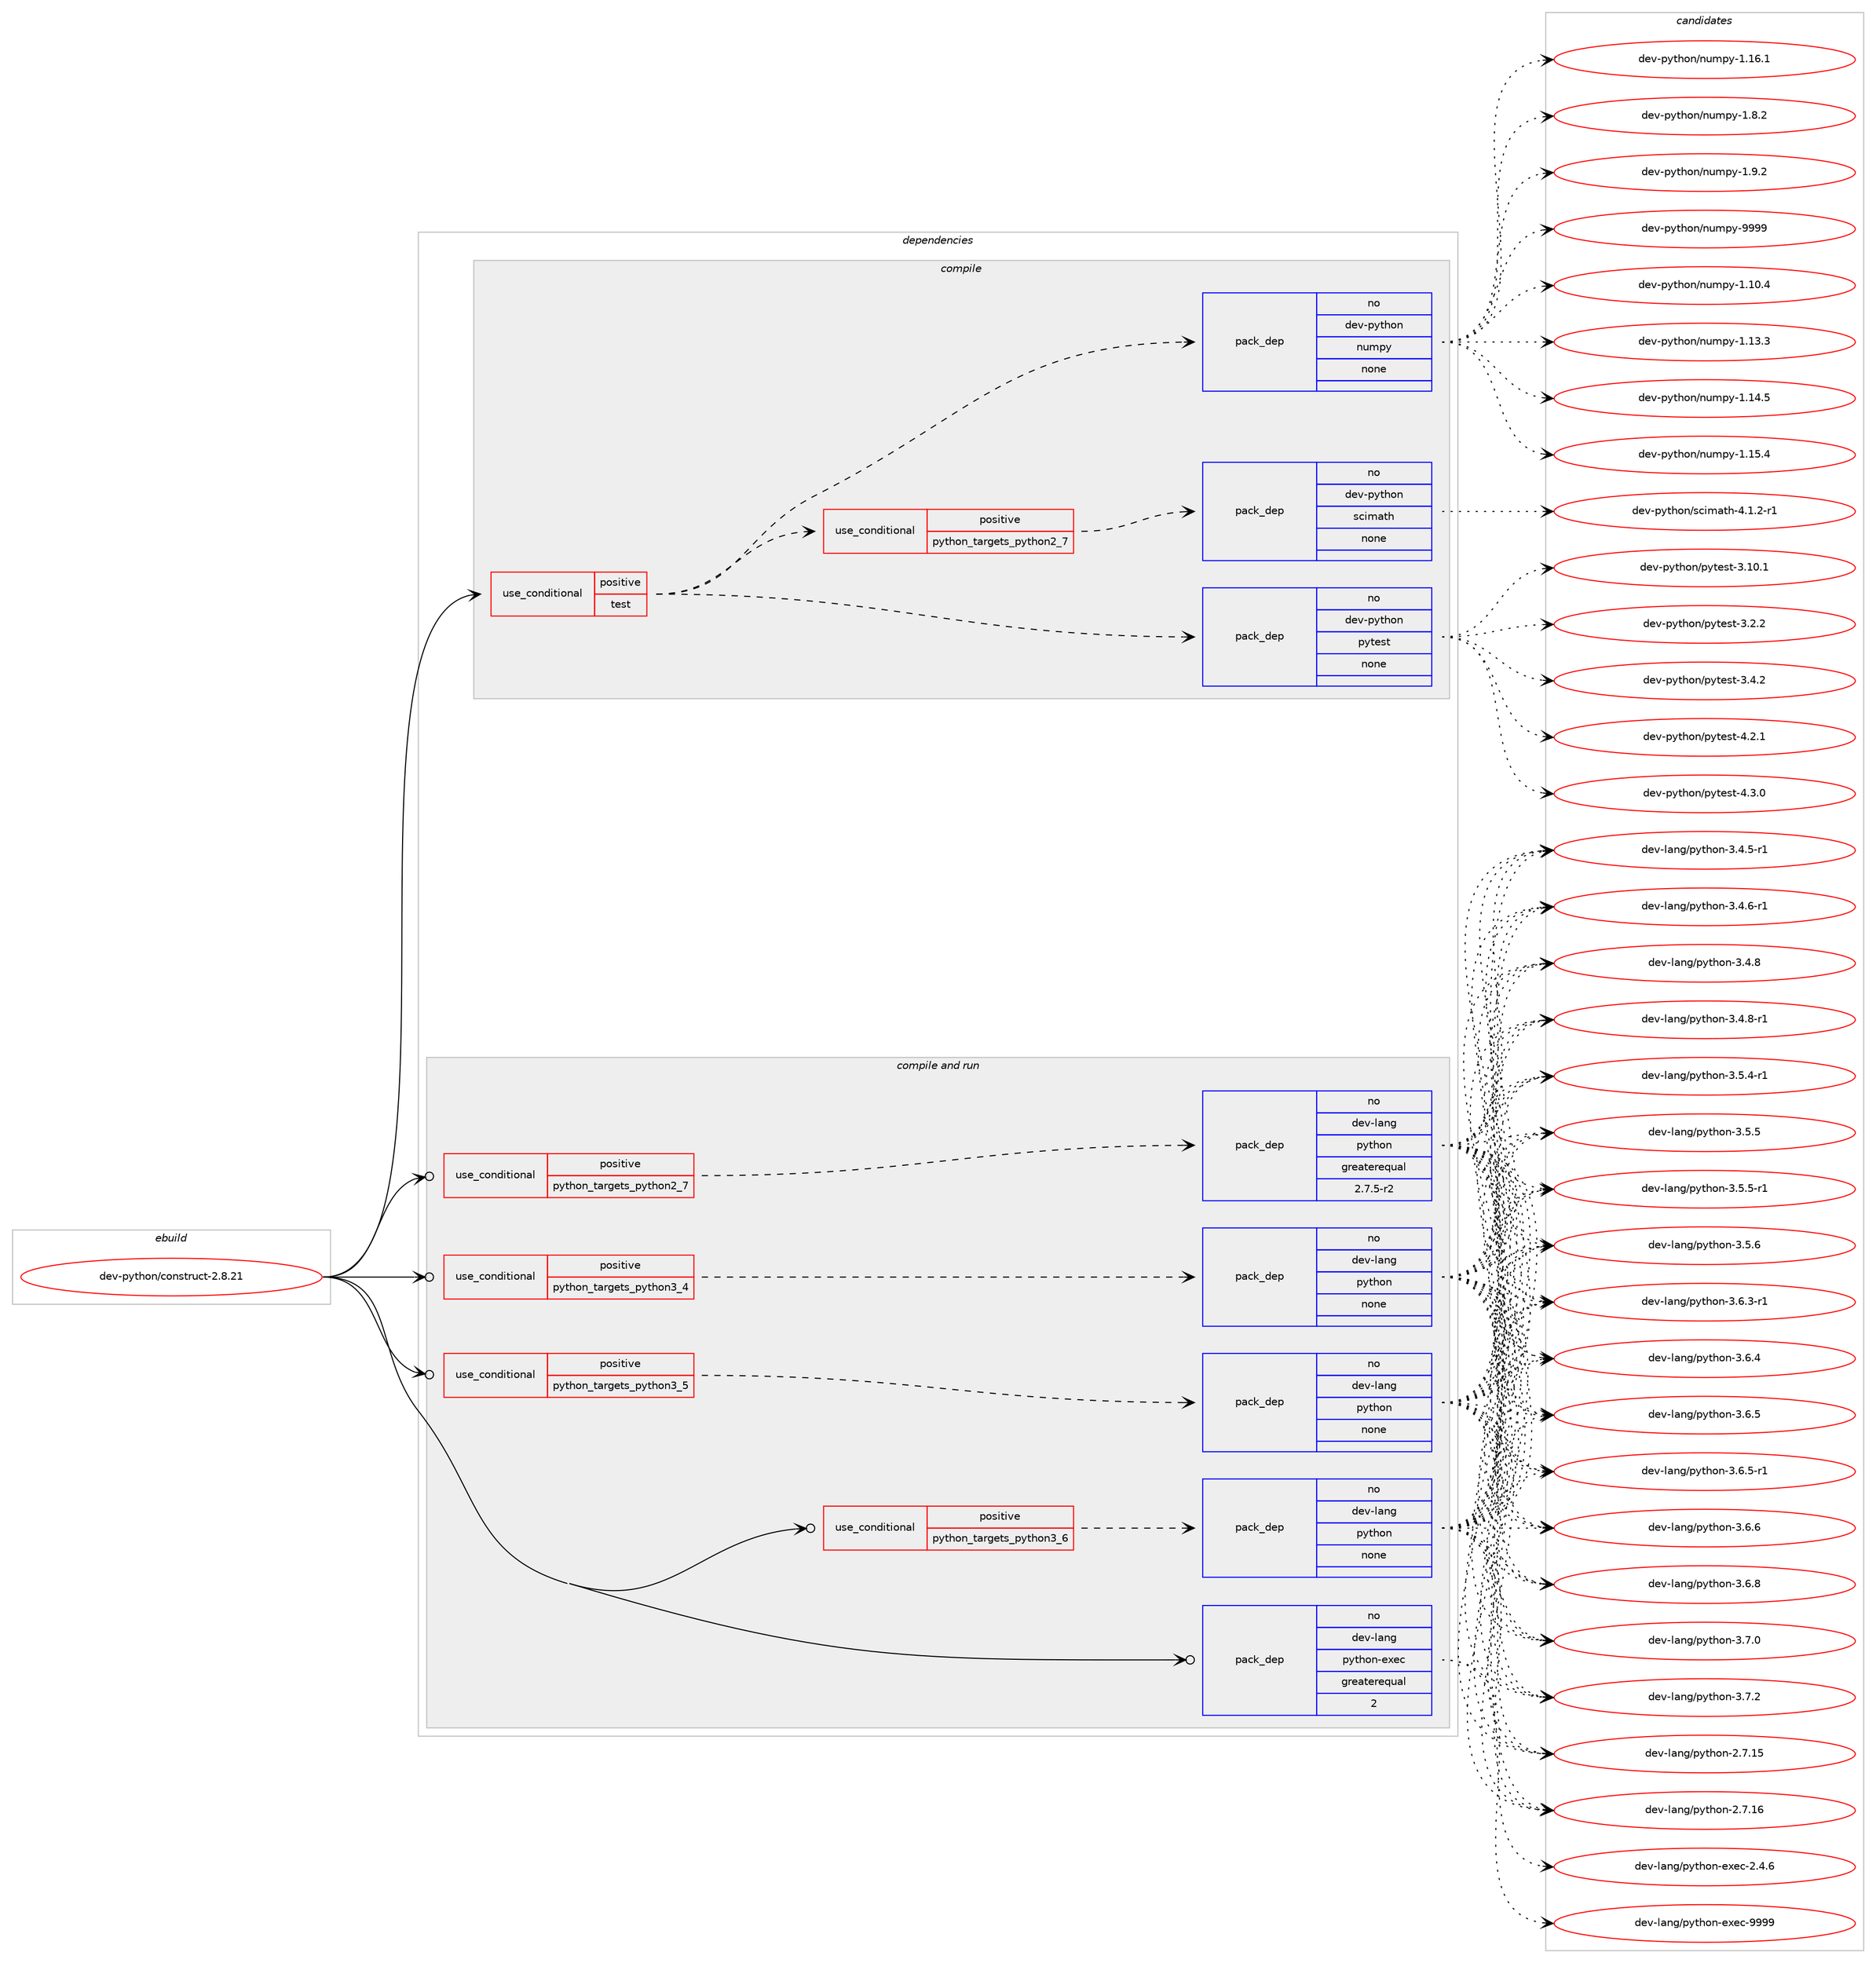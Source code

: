 digraph prolog {

# *************
# Graph options
# *************

newrank=true;
concentrate=true;
compound=true;
graph [rankdir=LR,fontname=Helvetica,fontsize=10,ranksep=1.5];#, ranksep=2.5, nodesep=0.2];
edge  [arrowhead=vee];
node  [fontname=Helvetica,fontsize=10];

# **********
# The ebuild
# **********

subgraph cluster_leftcol {
color=gray;
rank=same;
label=<<i>ebuild</i>>;
id [label="dev-python/construct-2.8.21", color=red, width=4, href="../dev-python/construct-2.8.21.svg"];
}

# ****************
# The dependencies
# ****************

subgraph cluster_midcol {
color=gray;
label=<<i>dependencies</i>>;
subgraph cluster_compile {
fillcolor="#eeeeee";
style=filled;
label=<<i>compile</i>>;
subgraph cond372673 {
dependency1404185 [label=<<TABLE BORDER="0" CELLBORDER="1" CELLSPACING="0" CELLPADDING="4"><TR><TD ROWSPAN="3" CELLPADDING="10">use_conditional</TD></TR><TR><TD>positive</TD></TR><TR><TD>test</TD></TR></TABLE>>, shape=none, color=red];
subgraph pack1008277 {
dependency1404186 [label=<<TABLE BORDER="0" CELLBORDER="1" CELLSPACING="0" CELLPADDING="4" WIDTH="220"><TR><TD ROWSPAN="6" CELLPADDING="30">pack_dep</TD></TR><TR><TD WIDTH="110">no</TD></TR><TR><TD>dev-python</TD></TR><TR><TD>numpy</TD></TR><TR><TD>none</TD></TR><TR><TD></TD></TR></TABLE>>, shape=none, color=blue];
}
dependency1404185:e -> dependency1404186:w [weight=20,style="dashed",arrowhead="vee"];
subgraph pack1008278 {
dependency1404187 [label=<<TABLE BORDER="0" CELLBORDER="1" CELLSPACING="0" CELLPADDING="4" WIDTH="220"><TR><TD ROWSPAN="6" CELLPADDING="30">pack_dep</TD></TR><TR><TD WIDTH="110">no</TD></TR><TR><TD>dev-python</TD></TR><TR><TD>pytest</TD></TR><TR><TD>none</TD></TR><TR><TD></TD></TR></TABLE>>, shape=none, color=blue];
}
dependency1404185:e -> dependency1404187:w [weight=20,style="dashed",arrowhead="vee"];
subgraph cond372674 {
dependency1404188 [label=<<TABLE BORDER="0" CELLBORDER="1" CELLSPACING="0" CELLPADDING="4"><TR><TD ROWSPAN="3" CELLPADDING="10">use_conditional</TD></TR><TR><TD>positive</TD></TR><TR><TD>python_targets_python2_7</TD></TR></TABLE>>, shape=none, color=red];
subgraph pack1008279 {
dependency1404189 [label=<<TABLE BORDER="0" CELLBORDER="1" CELLSPACING="0" CELLPADDING="4" WIDTH="220"><TR><TD ROWSPAN="6" CELLPADDING="30">pack_dep</TD></TR><TR><TD WIDTH="110">no</TD></TR><TR><TD>dev-python</TD></TR><TR><TD>scimath</TD></TR><TR><TD>none</TD></TR><TR><TD></TD></TR></TABLE>>, shape=none, color=blue];
}
dependency1404188:e -> dependency1404189:w [weight=20,style="dashed",arrowhead="vee"];
}
dependency1404185:e -> dependency1404188:w [weight=20,style="dashed",arrowhead="vee"];
}
id:e -> dependency1404185:w [weight=20,style="solid",arrowhead="vee"];
}
subgraph cluster_compileandrun {
fillcolor="#eeeeee";
style=filled;
label=<<i>compile and run</i>>;
subgraph cond372675 {
dependency1404190 [label=<<TABLE BORDER="0" CELLBORDER="1" CELLSPACING="0" CELLPADDING="4"><TR><TD ROWSPAN="3" CELLPADDING="10">use_conditional</TD></TR><TR><TD>positive</TD></TR><TR><TD>python_targets_python2_7</TD></TR></TABLE>>, shape=none, color=red];
subgraph pack1008280 {
dependency1404191 [label=<<TABLE BORDER="0" CELLBORDER="1" CELLSPACING="0" CELLPADDING="4" WIDTH="220"><TR><TD ROWSPAN="6" CELLPADDING="30">pack_dep</TD></TR><TR><TD WIDTH="110">no</TD></TR><TR><TD>dev-lang</TD></TR><TR><TD>python</TD></TR><TR><TD>greaterequal</TD></TR><TR><TD>2.7.5-r2</TD></TR></TABLE>>, shape=none, color=blue];
}
dependency1404190:e -> dependency1404191:w [weight=20,style="dashed",arrowhead="vee"];
}
id:e -> dependency1404190:w [weight=20,style="solid",arrowhead="odotvee"];
subgraph cond372676 {
dependency1404192 [label=<<TABLE BORDER="0" CELLBORDER="1" CELLSPACING="0" CELLPADDING="4"><TR><TD ROWSPAN="3" CELLPADDING="10">use_conditional</TD></TR><TR><TD>positive</TD></TR><TR><TD>python_targets_python3_4</TD></TR></TABLE>>, shape=none, color=red];
subgraph pack1008281 {
dependency1404193 [label=<<TABLE BORDER="0" CELLBORDER="1" CELLSPACING="0" CELLPADDING="4" WIDTH="220"><TR><TD ROWSPAN="6" CELLPADDING="30">pack_dep</TD></TR><TR><TD WIDTH="110">no</TD></TR><TR><TD>dev-lang</TD></TR><TR><TD>python</TD></TR><TR><TD>none</TD></TR><TR><TD></TD></TR></TABLE>>, shape=none, color=blue];
}
dependency1404192:e -> dependency1404193:w [weight=20,style="dashed",arrowhead="vee"];
}
id:e -> dependency1404192:w [weight=20,style="solid",arrowhead="odotvee"];
subgraph cond372677 {
dependency1404194 [label=<<TABLE BORDER="0" CELLBORDER="1" CELLSPACING="0" CELLPADDING="4"><TR><TD ROWSPAN="3" CELLPADDING="10">use_conditional</TD></TR><TR><TD>positive</TD></TR><TR><TD>python_targets_python3_5</TD></TR></TABLE>>, shape=none, color=red];
subgraph pack1008282 {
dependency1404195 [label=<<TABLE BORDER="0" CELLBORDER="1" CELLSPACING="0" CELLPADDING="4" WIDTH="220"><TR><TD ROWSPAN="6" CELLPADDING="30">pack_dep</TD></TR><TR><TD WIDTH="110">no</TD></TR><TR><TD>dev-lang</TD></TR><TR><TD>python</TD></TR><TR><TD>none</TD></TR><TR><TD></TD></TR></TABLE>>, shape=none, color=blue];
}
dependency1404194:e -> dependency1404195:w [weight=20,style="dashed",arrowhead="vee"];
}
id:e -> dependency1404194:w [weight=20,style="solid",arrowhead="odotvee"];
subgraph cond372678 {
dependency1404196 [label=<<TABLE BORDER="0" CELLBORDER="1" CELLSPACING="0" CELLPADDING="4"><TR><TD ROWSPAN="3" CELLPADDING="10">use_conditional</TD></TR><TR><TD>positive</TD></TR><TR><TD>python_targets_python3_6</TD></TR></TABLE>>, shape=none, color=red];
subgraph pack1008283 {
dependency1404197 [label=<<TABLE BORDER="0" CELLBORDER="1" CELLSPACING="0" CELLPADDING="4" WIDTH="220"><TR><TD ROWSPAN="6" CELLPADDING="30">pack_dep</TD></TR><TR><TD WIDTH="110">no</TD></TR><TR><TD>dev-lang</TD></TR><TR><TD>python</TD></TR><TR><TD>none</TD></TR><TR><TD></TD></TR></TABLE>>, shape=none, color=blue];
}
dependency1404196:e -> dependency1404197:w [weight=20,style="dashed",arrowhead="vee"];
}
id:e -> dependency1404196:w [weight=20,style="solid",arrowhead="odotvee"];
subgraph pack1008284 {
dependency1404198 [label=<<TABLE BORDER="0" CELLBORDER="1" CELLSPACING="0" CELLPADDING="4" WIDTH="220"><TR><TD ROWSPAN="6" CELLPADDING="30">pack_dep</TD></TR><TR><TD WIDTH="110">no</TD></TR><TR><TD>dev-lang</TD></TR><TR><TD>python-exec</TD></TR><TR><TD>greaterequal</TD></TR><TR><TD>2</TD></TR></TABLE>>, shape=none, color=blue];
}
id:e -> dependency1404198:w [weight=20,style="solid",arrowhead="odotvee"];
}
subgraph cluster_run {
fillcolor="#eeeeee";
style=filled;
label=<<i>run</i>>;
}
}

# **************
# The candidates
# **************

subgraph cluster_choices {
rank=same;
color=gray;
label=<<i>candidates</i>>;

subgraph choice1008277 {
color=black;
nodesep=1;
choice100101118451121211161041111104711011710911212145494649484652 [label="dev-python/numpy-1.10.4", color=red, width=4,href="../dev-python/numpy-1.10.4.svg"];
choice100101118451121211161041111104711011710911212145494649514651 [label="dev-python/numpy-1.13.3", color=red, width=4,href="../dev-python/numpy-1.13.3.svg"];
choice100101118451121211161041111104711011710911212145494649524653 [label="dev-python/numpy-1.14.5", color=red, width=4,href="../dev-python/numpy-1.14.5.svg"];
choice100101118451121211161041111104711011710911212145494649534652 [label="dev-python/numpy-1.15.4", color=red, width=4,href="../dev-python/numpy-1.15.4.svg"];
choice100101118451121211161041111104711011710911212145494649544649 [label="dev-python/numpy-1.16.1", color=red, width=4,href="../dev-python/numpy-1.16.1.svg"];
choice1001011184511212111610411111047110117109112121454946564650 [label="dev-python/numpy-1.8.2", color=red, width=4,href="../dev-python/numpy-1.8.2.svg"];
choice1001011184511212111610411111047110117109112121454946574650 [label="dev-python/numpy-1.9.2", color=red, width=4,href="../dev-python/numpy-1.9.2.svg"];
choice10010111845112121116104111110471101171091121214557575757 [label="dev-python/numpy-9999", color=red, width=4,href="../dev-python/numpy-9999.svg"];
dependency1404186:e -> choice100101118451121211161041111104711011710911212145494649484652:w [style=dotted,weight="100"];
dependency1404186:e -> choice100101118451121211161041111104711011710911212145494649514651:w [style=dotted,weight="100"];
dependency1404186:e -> choice100101118451121211161041111104711011710911212145494649524653:w [style=dotted,weight="100"];
dependency1404186:e -> choice100101118451121211161041111104711011710911212145494649534652:w [style=dotted,weight="100"];
dependency1404186:e -> choice100101118451121211161041111104711011710911212145494649544649:w [style=dotted,weight="100"];
dependency1404186:e -> choice1001011184511212111610411111047110117109112121454946564650:w [style=dotted,weight="100"];
dependency1404186:e -> choice1001011184511212111610411111047110117109112121454946574650:w [style=dotted,weight="100"];
dependency1404186:e -> choice10010111845112121116104111110471101171091121214557575757:w [style=dotted,weight="100"];
}
subgraph choice1008278 {
color=black;
nodesep=1;
choice100101118451121211161041111104711212111610111511645514649484649 [label="dev-python/pytest-3.10.1", color=red, width=4,href="../dev-python/pytest-3.10.1.svg"];
choice1001011184511212111610411111047112121116101115116455146504650 [label="dev-python/pytest-3.2.2", color=red, width=4,href="../dev-python/pytest-3.2.2.svg"];
choice1001011184511212111610411111047112121116101115116455146524650 [label="dev-python/pytest-3.4.2", color=red, width=4,href="../dev-python/pytest-3.4.2.svg"];
choice1001011184511212111610411111047112121116101115116455246504649 [label="dev-python/pytest-4.2.1", color=red, width=4,href="../dev-python/pytest-4.2.1.svg"];
choice1001011184511212111610411111047112121116101115116455246514648 [label="dev-python/pytest-4.3.0", color=red, width=4,href="../dev-python/pytest-4.3.0.svg"];
dependency1404187:e -> choice100101118451121211161041111104711212111610111511645514649484649:w [style=dotted,weight="100"];
dependency1404187:e -> choice1001011184511212111610411111047112121116101115116455146504650:w [style=dotted,weight="100"];
dependency1404187:e -> choice1001011184511212111610411111047112121116101115116455146524650:w [style=dotted,weight="100"];
dependency1404187:e -> choice1001011184511212111610411111047112121116101115116455246504649:w [style=dotted,weight="100"];
dependency1404187:e -> choice1001011184511212111610411111047112121116101115116455246514648:w [style=dotted,weight="100"];
}
subgraph choice1008279 {
color=black;
nodesep=1;
choice100101118451121211161041111104711599105109971161044552464946504511449 [label="dev-python/scimath-4.1.2-r1", color=red, width=4,href="../dev-python/scimath-4.1.2-r1.svg"];
dependency1404189:e -> choice100101118451121211161041111104711599105109971161044552464946504511449:w [style=dotted,weight="100"];
}
subgraph choice1008280 {
color=black;
nodesep=1;
choice10010111845108971101034711212111610411111045504655464953 [label="dev-lang/python-2.7.15", color=red, width=4,href="../dev-lang/python-2.7.15.svg"];
choice10010111845108971101034711212111610411111045504655464954 [label="dev-lang/python-2.7.16", color=red, width=4,href="../dev-lang/python-2.7.16.svg"];
choice1001011184510897110103471121211161041111104551465246534511449 [label="dev-lang/python-3.4.5-r1", color=red, width=4,href="../dev-lang/python-3.4.5-r1.svg"];
choice1001011184510897110103471121211161041111104551465246544511449 [label="dev-lang/python-3.4.6-r1", color=red, width=4,href="../dev-lang/python-3.4.6-r1.svg"];
choice100101118451089711010347112121116104111110455146524656 [label="dev-lang/python-3.4.8", color=red, width=4,href="../dev-lang/python-3.4.8.svg"];
choice1001011184510897110103471121211161041111104551465246564511449 [label="dev-lang/python-3.4.8-r1", color=red, width=4,href="../dev-lang/python-3.4.8-r1.svg"];
choice1001011184510897110103471121211161041111104551465346524511449 [label="dev-lang/python-3.5.4-r1", color=red, width=4,href="../dev-lang/python-3.5.4-r1.svg"];
choice100101118451089711010347112121116104111110455146534653 [label="dev-lang/python-3.5.5", color=red, width=4,href="../dev-lang/python-3.5.5.svg"];
choice1001011184510897110103471121211161041111104551465346534511449 [label="dev-lang/python-3.5.5-r1", color=red, width=4,href="../dev-lang/python-3.5.5-r1.svg"];
choice100101118451089711010347112121116104111110455146534654 [label="dev-lang/python-3.5.6", color=red, width=4,href="../dev-lang/python-3.5.6.svg"];
choice1001011184510897110103471121211161041111104551465446514511449 [label="dev-lang/python-3.6.3-r1", color=red, width=4,href="../dev-lang/python-3.6.3-r1.svg"];
choice100101118451089711010347112121116104111110455146544652 [label="dev-lang/python-3.6.4", color=red, width=4,href="../dev-lang/python-3.6.4.svg"];
choice100101118451089711010347112121116104111110455146544653 [label="dev-lang/python-3.6.5", color=red, width=4,href="../dev-lang/python-3.6.5.svg"];
choice1001011184510897110103471121211161041111104551465446534511449 [label="dev-lang/python-3.6.5-r1", color=red, width=4,href="../dev-lang/python-3.6.5-r1.svg"];
choice100101118451089711010347112121116104111110455146544654 [label="dev-lang/python-3.6.6", color=red, width=4,href="../dev-lang/python-3.6.6.svg"];
choice100101118451089711010347112121116104111110455146544656 [label="dev-lang/python-3.6.8", color=red, width=4,href="../dev-lang/python-3.6.8.svg"];
choice100101118451089711010347112121116104111110455146554648 [label="dev-lang/python-3.7.0", color=red, width=4,href="../dev-lang/python-3.7.0.svg"];
choice100101118451089711010347112121116104111110455146554650 [label="dev-lang/python-3.7.2", color=red, width=4,href="../dev-lang/python-3.7.2.svg"];
dependency1404191:e -> choice10010111845108971101034711212111610411111045504655464953:w [style=dotted,weight="100"];
dependency1404191:e -> choice10010111845108971101034711212111610411111045504655464954:w [style=dotted,weight="100"];
dependency1404191:e -> choice1001011184510897110103471121211161041111104551465246534511449:w [style=dotted,weight="100"];
dependency1404191:e -> choice1001011184510897110103471121211161041111104551465246544511449:w [style=dotted,weight="100"];
dependency1404191:e -> choice100101118451089711010347112121116104111110455146524656:w [style=dotted,weight="100"];
dependency1404191:e -> choice1001011184510897110103471121211161041111104551465246564511449:w [style=dotted,weight="100"];
dependency1404191:e -> choice1001011184510897110103471121211161041111104551465346524511449:w [style=dotted,weight="100"];
dependency1404191:e -> choice100101118451089711010347112121116104111110455146534653:w [style=dotted,weight="100"];
dependency1404191:e -> choice1001011184510897110103471121211161041111104551465346534511449:w [style=dotted,weight="100"];
dependency1404191:e -> choice100101118451089711010347112121116104111110455146534654:w [style=dotted,weight="100"];
dependency1404191:e -> choice1001011184510897110103471121211161041111104551465446514511449:w [style=dotted,weight="100"];
dependency1404191:e -> choice100101118451089711010347112121116104111110455146544652:w [style=dotted,weight="100"];
dependency1404191:e -> choice100101118451089711010347112121116104111110455146544653:w [style=dotted,weight="100"];
dependency1404191:e -> choice1001011184510897110103471121211161041111104551465446534511449:w [style=dotted,weight="100"];
dependency1404191:e -> choice100101118451089711010347112121116104111110455146544654:w [style=dotted,weight="100"];
dependency1404191:e -> choice100101118451089711010347112121116104111110455146544656:w [style=dotted,weight="100"];
dependency1404191:e -> choice100101118451089711010347112121116104111110455146554648:w [style=dotted,weight="100"];
dependency1404191:e -> choice100101118451089711010347112121116104111110455146554650:w [style=dotted,weight="100"];
}
subgraph choice1008281 {
color=black;
nodesep=1;
choice10010111845108971101034711212111610411111045504655464953 [label="dev-lang/python-2.7.15", color=red, width=4,href="../dev-lang/python-2.7.15.svg"];
choice10010111845108971101034711212111610411111045504655464954 [label="dev-lang/python-2.7.16", color=red, width=4,href="../dev-lang/python-2.7.16.svg"];
choice1001011184510897110103471121211161041111104551465246534511449 [label="dev-lang/python-3.4.5-r1", color=red, width=4,href="../dev-lang/python-3.4.5-r1.svg"];
choice1001011184510897110103471121211161041111104551465246544511449 [label="dev-lang/python-3.4.6-r1", color=red, width=4,href="../dev-lang/python-3.4.6-r1.svg"];
choice100101118451089711010347112121116104111110455146524656 [label="dev-lang/python-3.4.8", color=red, width=4,href="../dev-lang/python-3.4.8.svg"];
choice1001011184510897110103471121211161041111104551465246564511449 [label="dev-lang/python-3.4.8-r1", color=red, width=4,href="../dev-lang/python-3.4.8-r1.svg"];
choice1001011184510897110103471121211161041111104551465346524511449 [label="dev-lang/python-3.5.4-r1", color=red, width=4,href="../dev-lang/python-3.5.4-r1.svg"];
choice100101118451089711010347112121116104111110455146534653 [label="dev-lang/python-3.5.5", color=red, width=4,href="../dev-lang/python-3.5.5.svg"];
choice1001011184510897110103471121211161041111104551465346534511449 [label="dev-lang/python-3.5.5-r1", color=red, width=4,href="../dev-lang/python-3.5.5-r1.svg"];
choice100101118451089711010347112121116104111110455146534654 [label="dev-lang/python-3.5.6", color=red, width=4,href="../dev-lang/python-3.5.6.svg"];
choice1001011184510897110103471121211161041111104551465446514511449 [label="dev-lang/python-3.6.3-r1", color=red, width=4,href="../dev-lang/python-3.6.3-r1.svg"];
choice100101118451089711010347112121116104111110455146544652 [label="dev-lang/python-3.6.4", color=red, width=4,href="../dev-lang/python-3.6.4.svg"];
choice100101118451089711010347112121116104111110455146544653 [label="dev-lang/python-3.6.5", color=red, width=4,href="../dev-lang/python-3.6.5.svg"];
choice1001011184510897110103471121211161041111104551465446534511449 [label="dev-lang/python-3.6.5-r1", color=red, width=4,href="../dev-lang/python-3.6.5-r1.svg"];
choice100101118451089711010347112121116104111110455146544654 [label="dev-lang/python-3.6.6", color=red, width=4,href="../dev-lang/python-3.6.6.svg"];
choice100101118451089711010347112121116104111110455146544656 [label="dev-lang/python-3.6.8", color=red, width=4,href="../dev-lang/python-3.6.8.svg"];
choice100101118451089711010347112121116104111110455146554648 [label="dev-lang/python-3.7.0", color=red, width=4,href="../dev-lang/python-3.7.0.svg"];
choice100101118451089711010347112121116104111110455146554650 [label="dev-lang/python-3.7.2", color=red, width=4,href="../dev-lang/python-3.7.2.svg"];
dependency1404193:e -> choice10010111845108971101034711212111610411111045504655464953:w [style=dotted,weight="100"];
dependency1404193:e -> choice10010111845108971101034711212111610411111045504655464954:w [style=dotted,weight="100"];
dependency1404193:e -> choice1001011184510897110103471121211161041111104551465246534511449:w [style=dotted,weight="100"];
dependency1404193:e -> choice1001011184510897110103471121211161041111104551465246544511449:w [style=dotted,weight="100"];
dependency1404193:e -> choice100101118451089711010347112121116104111110455146524656:w [style=dotted,weight="100"];
dependency1404193:e -> choice1001011184510897110103471121211161041111104551465246564511449:w [style=dotted,weight="100"];
dependency1404193:e -> choice1001011184510897110103471121211161041111104551465346524511449:w [style=dotted,weight="100"];
dependency1404193:e -> choice100101118451089711010347112121116104111110455146534653:w [style=dotted,weight="100"];
dependency1404193:e -> choice1001011184510897110103471121211161041111104551465346534511449:w [style=dotted,weight="100"];
dependency1404193:e -> choice100101118451089711010347112121116104111110455146534654:w [style=dotted,weight="100"];
dependency1404193:e -> choice1001011184510897110103471121211161041111104551465446514511449:w [style=dotted,weight="100"];
dependency1404193:e -> choice100101118451089711010347112121116104111110455146544652:w [style=dotted,weight="100"];
dependency1404193:e -> choice100101118451089711010347112121116104111110455146544653:w [style=dotted,weight="100"];
dependency1404193:e -> choice1001011184510897110103471121211161041111104551465446534511449:w [style=dotted,weight="100"];
dependency1404193:e -> choice100101118451089711010347112121116104111110455146544654:w [style=dotted,weight="100"];
dependency1404193:e -> choice100101118451089711010347112121116104111110455146544656:w [style=dotted,weight="100"];
dependency1404193:e -> choice100101118451089711010347112121116104111110455146554648:w [style=dotted,weight="100"];
dependency1404193:e -> choice100101118451089711010347112121116104111110455146554650:w [style=dotted,weight="100"];
}
subgraph choice1008282 {
color=black;
nodesep=1;
choice10010111845108971101034711212111610411111045504655464953 [label="dev-lang/python-2.7.15", color=red, width=4,href="../dev-lang/python-2.7.15.svg"];
choice10010111845108971101034711212111610411111045504655464954 [label="dev-lang/python-2.7.16", color=red, width=4,href="../dev-lang/python-2.7.16.svg"];
choice1001011184510897110103471121211161041111104551465246534511449 [label="dev-lang/python-3.4.5-r1", color=red, width=4,href="../dev-lang/python-3.4.5-r1.svg"];
choice1001011184510897110103471121211161041111104551465246544511449 [label="dev-lang/python-3.4.6-r1", color=red, width=4,href="../dev-lang/python-3.4.6-r1.svg"];
choice100101118451089711010347112121116104111110455146524656 [label="dev-lang/python-3.4.8", color=red, width=4,href="../dev-lang/python-3.4.8.svg"];
choice1001011184510897110103471121211161041111104551465246564511449 [label="dev-lang/python-3.4.8-r1", color=red, width=4,href="../dev-lang/python-3.4.8-r1.svg"];
choice1001011184510897110103471121211161041111104551465346524511449 [label="dev-lang/python-3.5.4-r1", color=red, width=4,href="../dev-lang/python-3.5.4-r1.svg"];
choice100101118451089711010347112121116104111110455146534653 [label="dev-lang/python-3.5.5", color=red, width=4,href="../dev-lang/python-3.5.5.svg"];
choice1001011184510897110103471121211161041111104551465346534511449 [label="dev-lang/python-3.5.5-r1", color=red, width=4,href="../dev-lang/python-3.5.5-r1.svg"];
choice100101118451089711010347112121116104111110455146534654 [label="dev-lang/python-3.5.6", color=red, width=4,href="../dev-lang/python-3.5.6.svg"];
choice1001011184510897110103471121211161041111104551465446514511449 [label="dev-lang/python-3.6.3-r1", color=red, width=4,href="../dev-lang/python-3.6.3-r1.svg"];
choice100101118451089711010347112121116104111110455146544652 [label="dev-lang/python-3.6.4", color=red, width=4,href="../dev-lang/python-3.6.4.svg"];
choice100101118451089711010347112121116104111110455146544653 [label="dev-lang/python-3.6.5", color=red, width=4,href="../dev-lang/python-3.6.5.svg"];
choice1001011184510897110103471121211161041111104551465446534511449 [label="dev-lang/python-3.6.5-r1", color=red, width=4,href="../dev-lang/python-3.6.5-r1.svg"];
choice100101118451089711010347112121116104111110455146544654 [label="dev-lang/python-3.6.6", color=red, width=4,href="../dev-lang/python-3.6.6.svg"];
choice100101118451089711010347112121116104111110455146544656 [label="dev-lang/python-3.6.8", color=red, width=4,href="../dev-lang/python-3.6.8.svg"];
choice100101118451089711010347112121116104111110455146554648 [label="dev-lang/python-3.7.0", color=red, width=4,href="../dev-lang/python-3.7.0.svg"];
choice100101118451089711010347112121116104111110455146554650 [label="dev-lang/python-3.7.2", color=red, width=4,href="../dev-lang/python-3.7.2.svg"];
dependency1404195:e -> choice10010111845108971101034711212111610411111045504655464953:w [style=dotted,weight="100"];
dependency1404195:e -> choice10010111845108971101034711212111610411111045504655464954:w [style=dotted,weight="100"];
dependency1404195:e -> choice1001011184510897110103471121211161041111104551465246534511449:w [style=dotted,weight="100"];
dependency1404195:e -> choice1001011184510897110103471121211161041111104551465246544511449:w [style=dotted,weight="100"];
dependency1404195:e -> choice100101118451089711010347112121116104111110455146524656:w [style=dotted,weight="100"];
dependency1404195:e -> choice1001011184510897110103471121211161041111104551465246564511449:w [style=dotted,weight="100"];
dependency1404195:e -> choice1001011184510897110103471121211161041111104551465346524511449:w [style=dotted,weight="100"];
dependency1404195:e -> choice100101118451089711010347112121116104111110455146534653:w [style=dotted,weight="100"];
dependency1404195:e -> choice1001011184510897110103471121211161041111104551465346534511449:w [style=dotted,weight="100"];
dependency1404195:e -> choice100101118451089711010347112121116104111110455146534654:w [style=dotted,weight="100"];
dependency1404195:e -> choice1001011184510897110103471121211161041111104551465446514511449:w [style=dotted,weight="100"];
dependency1404195:e -> choice100101118451089711010347112121116104111110455146544652:w [style=dotted,weight="100"];
dependency1404195:e -> choice100101118451089711010347112121116104111110455146544653:w [style=dotted,weight="100"];
dependency1404195:e -> choice1001011184510897110103471121211161041111104551465446534511449:w [style=dotted,weight="100"];
dependency1404195:e -> choice100101118451089711010347112121116104111110455146544654:w [style=dotted,weight="100"];
dependency1404195:e -> choice100101118451089711010347112121116104111110455146544656:w [style=dotted,weight="100"];
dependency1404195:e -> choice100101118451089711010347112121116104111110455146554648:w [style=dotted,weight="100"];
dependency1404195:e -> choice100101118451089711010347112121116104111110455146554650:w [style=dotted,weight="100"];
}
subgraph choice1008283 {
color=black;
nodesep=1;
choice10010111845108971101034711212111610411111045504655464953 [label="dev-lang/python-2.7.15", color=red, width=4,href="../dev-lang/python-2.7.15.svg"];
choice10010111845108971101034711212111610411111045504655464954 [label="dev-lang/python-2.7.16", color=red, width=4,href="../dev-lang/python-2.7.16.svg"];
choice1001011184510897110103471121211161041111104551465246534511449 [label="dev-lang/python-3.4.5-r1", color=red, width=4,href="../dev-lang/python-3.4.5-r1.svg"];
choice1001011184510897110103471121211161041111104551465246544511449 [label="dev-lang/python-3.4.6-r1", color=red, width=4,href="../dev-lang/python-3.4.6-r1.svg"];
choice100101118451089711010347112121116104111110455146524656 [label="dev-lang/python-3.4.8", color=red, width=4,href="../dev-lang/python-3.4.8.svg"];
choice1001011184510897110103471121211161041111104551465246564511449 [label="dev-lang/python-3.4.8-r1", color=red, width=4,href="../dev-lang/python-3.4.8-r1.svg"];
choice1001011184510897110103471121211161041111104551465346524511449 [label="dev-lang/python-3.5.4-r1", color=red, width=4,href="../dev-lang/python-3.5.4-r1.svg"];
choice100101118451089711010347112121116104111110455146534653 [label="dev-lang/python-3.5.5", color=red, width=4,href="../dev-lang/python-3.5.5.svg"];
choice1001011184510897110103471121211161041111104551465346534511449 [label="dev-lang/python-3.5.5-r1", color=red, width=4,href="../dev-lang/python-3.5.5-r1.svg"];
choice100101118451089711010347112121116104111110455146534654 [label="dev-lang/python-3.5.6", color=red, width=4,href="../dev-lang/python-3.5.6.svg"];
choice1001011184510897110103471121211161041111104551465446514511449 [label="dev-lang/python-3.6.3-r1", color=red, width=4,href="../dev-lang/python-3.6.3-r1.svg"];
choice100101118451089711010347112121116104111110455146544652 [label="dev-lang/python-3.6.4", color=red, width=4,href="../dev-lang/python-3.6.4.svg"];
choice100101118451089711010347112121116104111110455146544653 [label="dev-lang/python-3.6.5", color=red, width=4,href="../dev-lang/python-3.6.5.svg"];
choice1001011184510897110103471121211161041111104551465446534511449 [label="dev-lang/python-3.6.5-r1", color=red, width=4,href="../dev-lang/python-3.6.5-r1.svg"];
choice100101118451089711010347112121116104111110455146544654 [label="dev-lang/python-3.6.6", color=red, width=4,href="../dev-lang/python-3.6.6.svg"];
choice100101118451089711010347112121116104111110455146544656 [label="dev-lang/python-3.6.8", color=red, width=4,href="../dev-lang/python-3.6.8.svg"];
choice100101118451089711010347112121116104111110455146554648 [label="dev-lang/python-3.7.0", color=red, width=4,href="../dev-lang/python-3.7.0.svg"];
choice100101118451089711010347112121116104111110455146554650 [label="dev-lang/python-3.7.2", color=red, width=4,href="../dev-lang/python-3.7.2.svg"];
dependency1404197:e -> choice10010111845108971101034711212111610411111045504655464953:w [style=dotted,weight="100"];
dependency1404197:e -> choice10010111845108971101034711212111610411111045504655464954:w [style=dotted,weight="100"];
dependency1404197:e -> choice1001011184510897110103471121211161041111104551465246534511449:w [style=dotted,weight="100"];
dependency1404197:e -> choice1001011184510897110103471121211161041111104551465246544511449:w [style=dotted,weight="100"];
dependency1404197:e -> choice100101118451089711010347112121116104111110455146524656:w [style=dotted,weight="100"];
dependency1404197:e -> choice1001011184510897110103471121211161041111104551465246564511449:w [style=dotted,weight="100"];
dependency1404197:e -> choice1001011184510897110103471121211161041111104551465346524511449:w [style=dotted,weight="100"];
dependency1404197:e -> choice100101118451089711010347112121116104111110455146534653:w [style=dotted,weight="100"];
dependency1404197:e -> choice1001011184510897110103471121211161041111104551465346534511449:w [style=dotted,weight="100"];
dependency1404197:e -> choice100101118451089711010347112121116104111110455146534654:w [style=dotted,weight="100"];
dependency1404197:e -> choice1001011184510897110103471121211161041111104551465446514511449:w [style=dotted,weight="100"];
dependency1404197:e -> choice100101118451089711010347112121116104111110455146544652:w [style=dotted,weight="100"];
dependency1404197:e -> choice100101118451089711010347112121116104111110455146544653:w [style=dotted,weight="100"];
dependency1404197:e -> choice1001011184510897110103471121211161041111104551465446534511449:w [style=dotted,weight="100"];
dependency1404197:e -> choice100101118451089711010347112121116104111110455146544654:w [style=dotted,weight="100"];
dependency1404197:e -> choice100101118451089711010347112121116104111110455146544656:w [style=dotted,weight="100"];
dependency1404197:e -> choice100101118451089711010347112121116104111110455146554648:w [style=dotted,weight="100"];
dependency1404197:e -> choice100101118451089711010347112121116104111110455146554650:w [style=dotted,weight="100"];
}
subgraph choice1008284 {
color=black;
nodesep=1;
choice1001011184510897110103471121211161041111104510112010199455046524654 [label="dev-lang/python-exec-2.4.6", color=red, width=4,href="../dev-lang/python-exec-2.4.6.svg"];
choice10010111845108971101034711212111610411111045101120101994557575757 [label="dev-lang/python-exec-9999", color=red, width=4,href="../dev-lang/python-exec-9999.svg"];
dependency1404198:e -> choice1001011184510897110103471121211161041111104510112010199455046524654:w [style=dotted,weight="100"];
dependency1404198:e -> choice10010111845108971101034711212111610411111045101120101994557575757:w [style=dotted,weight="100"];
}
}

}

